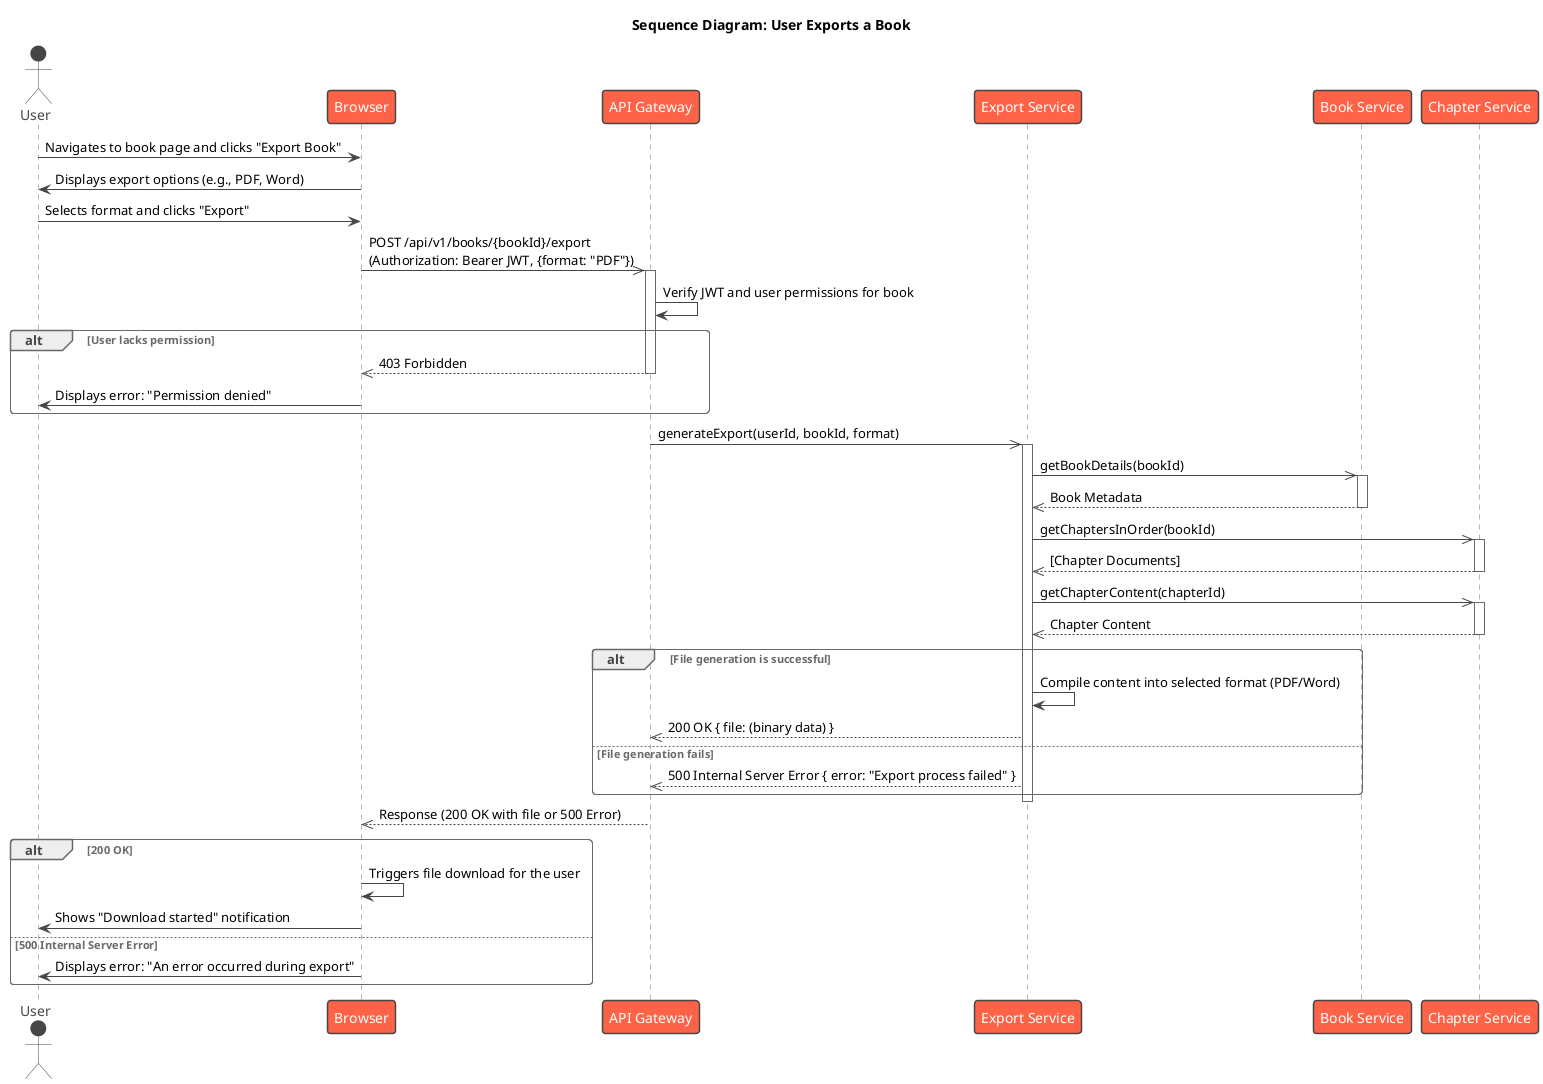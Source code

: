@startuml
!theme vibrant

title Sequence Diagram: User Exports a Book

actor "User"
participant "Browser"
participant "API Gateway" as Gateway
participant "Export Service" as ExportService
participant "Book Service" as BookService
participant "Chapter Service" as ChapterService

User -> Browser : Navigates to book page and clicks "Export Book"
Browser -> User : Displays export options (e.g., PDF, Word)
User -> Browser : Selects format and clicks "Export"

Browser ->> Gateway : POST /api/v1/books/{bookId}/export\n(Authorization: Bearer JWT, {format: "PDF"})
activate Gateway
Gateway -> Gateway : Verify JWT and user permissions for book
alt User lacks permission
    Gateway -->> Browser : 403 Forbidden
    deactivate Gateway
    Browser -> User : Displays error: "Permission denied"

end

Gateway ->> ExportService : generateExport(userId, bookId, format)
activate ExportService

' The Export service orchestrates fetching all necessary data
ExportService ->> BookService : getBookDetails(bookId)
activate BookService
BookService -->> ExportService : Book Metadata
deactivate BookService

ExportService ->> ChapterService : getChaptersInOrder(bookId)
activate ChapterService
ChapterService -->> ExportService : [Chapter Documents]
deactivate ChapterService

' Note: In a real system, this would likely be a loop
ExportService ->> ChapterService : getChapterContent(chapterId)
activate ChapterService
ChapterService -->> ExportService : Chapter Content
deactivate ChapterService


alt File generation is successful
    ExportService -> ExportService : Compile content into selected format (PDF/Word)
    ExportService -->> Gateway : 200 OK { file: (binary data) }
else File generation fails
    ExportService -->> Gateway : 500 Internal Server Error { error: "Export process failed" }
end

deactivate ExportService
Gateway -->> Browser : Response (200 OK with file or 500 Error)
deactivate Gateway

alt 200 OK
    Browser -> Browser : Triggers file download for the user
    Browser -> User : Shows "Download started" notification
else 500 Internal Server Error
    Browser -> User : Displays error: "An error occurred during export"
end


@enduml
